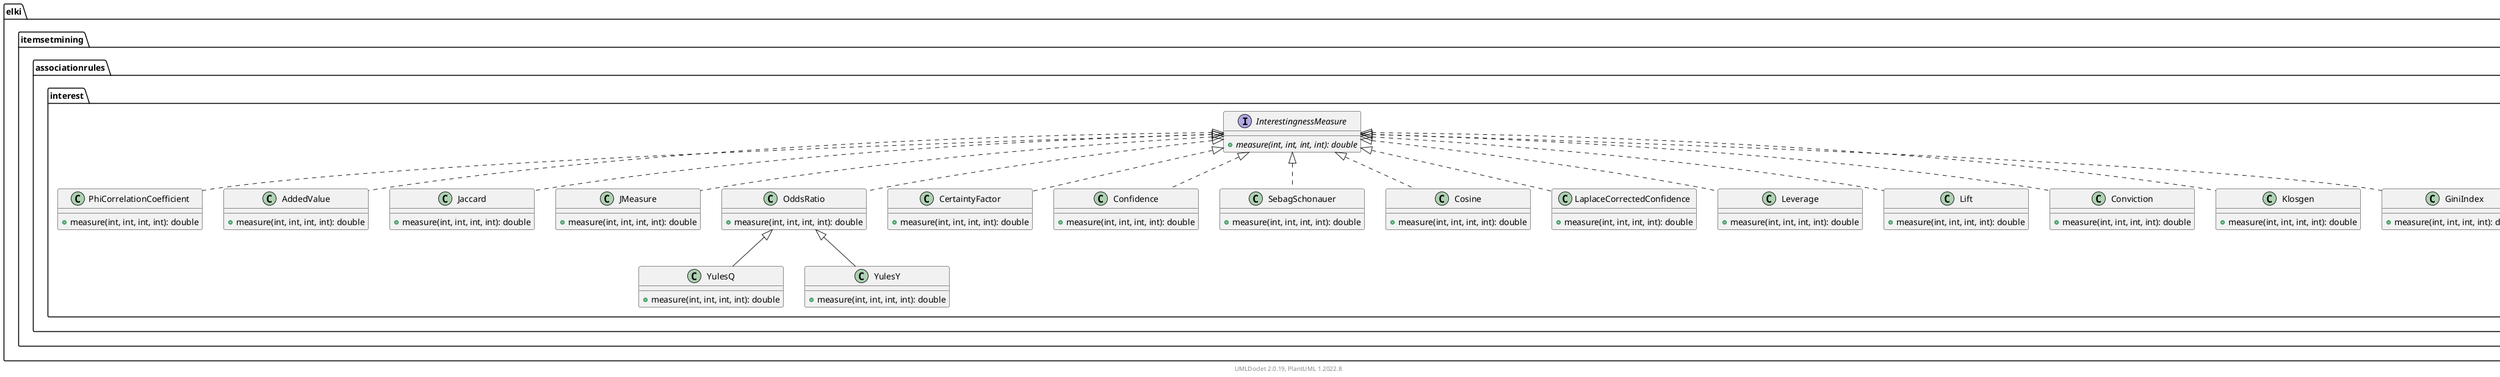 @startuml
    remove .*\.(Instance|Par|Parameterizer|Factory)$
    namespace elki.itemsetmining.associationrules.interest {

        interface InterestingnessMeasure [[InterestingnessMeasure.html]] {
            {abstract} +measure(int, int, int, int): double
        }

        class PhiCorrelationCoefficient [[PhiCorrelationCoefficient.html]] {
            +measure(int, int, int, int): double
        }

        class AddedValue [[AddedValue.html]] {
            +measure(int, int, int, int): double
        }

        class Jaccard [[Jaccard.html]] {
            +measure(int, int, int, int): double
        }

        class JMeasure [[JMeasure.html]] {
            +measure(int, int, int, int): double
        }

        class OddsRatio [[OddsRatio.html]] {
            +measure(int, int, int, int): double
        }

        class CertaintyFactor [[CertaintyFactor.html]] {
            +measure(int, int, int, int): double
        }

        class Confidence [[Confidence.html]] {
            +measure(int, int, int, int): double
        }

        class SebagSchonauer [[SebagSchonauer.html]] {
            +measure(int, int, int, int): double
        }

        class Cosine [[Cosine.html]] {
            +measure(int, int, int, int): double
        }

        class YulesQ [[YulesQ.html]] {
            +measure(int, int, int, int): double
        }

        class LaplaceCorrectedConfidence [[LaplaceCorrectedConfidence.html]] {
            +measure(int, int, int, int): double
        }

        class Leverage [[Leverage.html]] {
            +measure(int, int, int, int): double
        }

        class Lift [[Lift.html]] {
            +measure(int, int, int, int): double
        }

        class Conviction [[Conviction.html]] {
            +measure(int, int, int, int): double
        }

        class Klosgen [[Klosgen.html]] {
            +measure(int, int, int, int): double
        }

        class YulesY [[YulesY.html]] {
            +measure(int, int, int, int): double
        }

        class GiniIndex [[GiniIndex.html]] {
            +measure(int, int, int, int): double
        }

        InterestingnessMeasure <|.. PhiCorrelationCoefficient
        InterestingnessMeasure <|.. AddedValue
        InterestingnessMeasure <|.. Jaccard
        InterestingnessMeasure <|.. JMeasure
        InterestingnessMeasure <|.. OddsRatio
        InterestingnessMeasure <|.. CertaintyFactor
        InterestingnessMeasure <|.. Confidence
        InterestingnessMeasure <|.. SebagSchonauer
        InterestingnessMeasure <|.. Cosine
        OddsRatio <|-- YulesQ
        InterestingnessMeasure <|.. LaplaceCorrectedConfidence
        InterestingnessMeasure <|.. Leverage
        InterestingnessMeasure <|.. Lift
        InterestingnessMeasure <|.. Conviction
        InterestingnessMeasure <|.. Klosgen
        OddsRatio <|-- YulesY
        InterestingnessMeasure <|.. GiniIndex
    }

    center footer UMLDoclet 2.0.19, PlantUML 1.2022.8
@enduml
